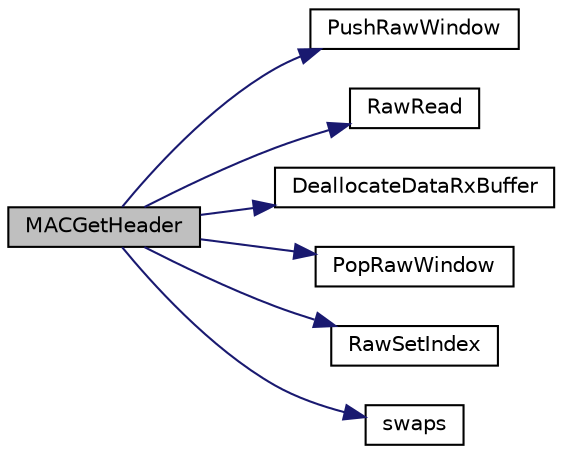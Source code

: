 digraph "MACGetHeader"
{
  edge [fontname="Helvetica",fontsize="10",labelfontname="Helvetica",labelfontsize="10"];
  node [fontname="Helvetica",fontsize="10",shape=record];
  rankdir="LR";
  Node1 [label="MACGetHeader",height=0.2,width=0.4,color="black", fillcolor="grey75", style="filled", fontcolor="black"];
  Node1 -> Node2 [color="midnightblue",fontsize="10",style="solid"];
  Node2 [label="PushRawWindow",height=0.2,width=0.4,color="black", fillcolor="white", style="filled",URL="$_w_f_raw_8h.html#a8049404d577b086ace237d9aa6fd882e"];
  Node1 -> Node3 [color="midnightblue",fontsize="10",style="solid"];
  Node3 [label="RawRead",height=0.2,width=0.4,color="black", fillcolor="white", style="filled",URL="$_w_f_raw_8h.html#a80553d24a57673724467c812b2a00d7b"];
  Node1 -> Node4 [color="midnightblue",fontsize="10",style="solid"];
  Node4 [label="DeallocateDataRxBuffer",height=0.2,width=0.4,color="black", fillcolor="white", style="filled",URL="$_w_f_raw_8h.html#a61c8aa69bc80ab5110a6b84d50bacced"];
  Node1 -> Node5 [color="midnightblue",fontsize="10",style="solid"];
  Node5 [label="PopRawWindow",height=0.2,width=0.4,color="black", fillcolor="white", style="filled",URL="$_w_f_raw_8h.html#ae50feb41702ee7a5f6ab679e87d364ba"];
  Node1 -> Node6 [color="midnightblue",fontsize="10",style="solid"];
  Node6 [label="RawSetIndex",height=0.2,width=0.4,color="black", fillcolor="white", style="filled",URL="$_w_f_raw_8h.html#a0992ec8558dd60d4d002ea18d557dcdc"];
  Node1 -> Node7 [color="midnightblue",fontsize="10",style="solid"];
  Node7 [label="swaps",height=0.2,width=0.4,color="black", fillcolor="white", style="filled",URL="$_helpers_8h.html#add09104747ab0b189bcd8137ab2458ea"];
}
